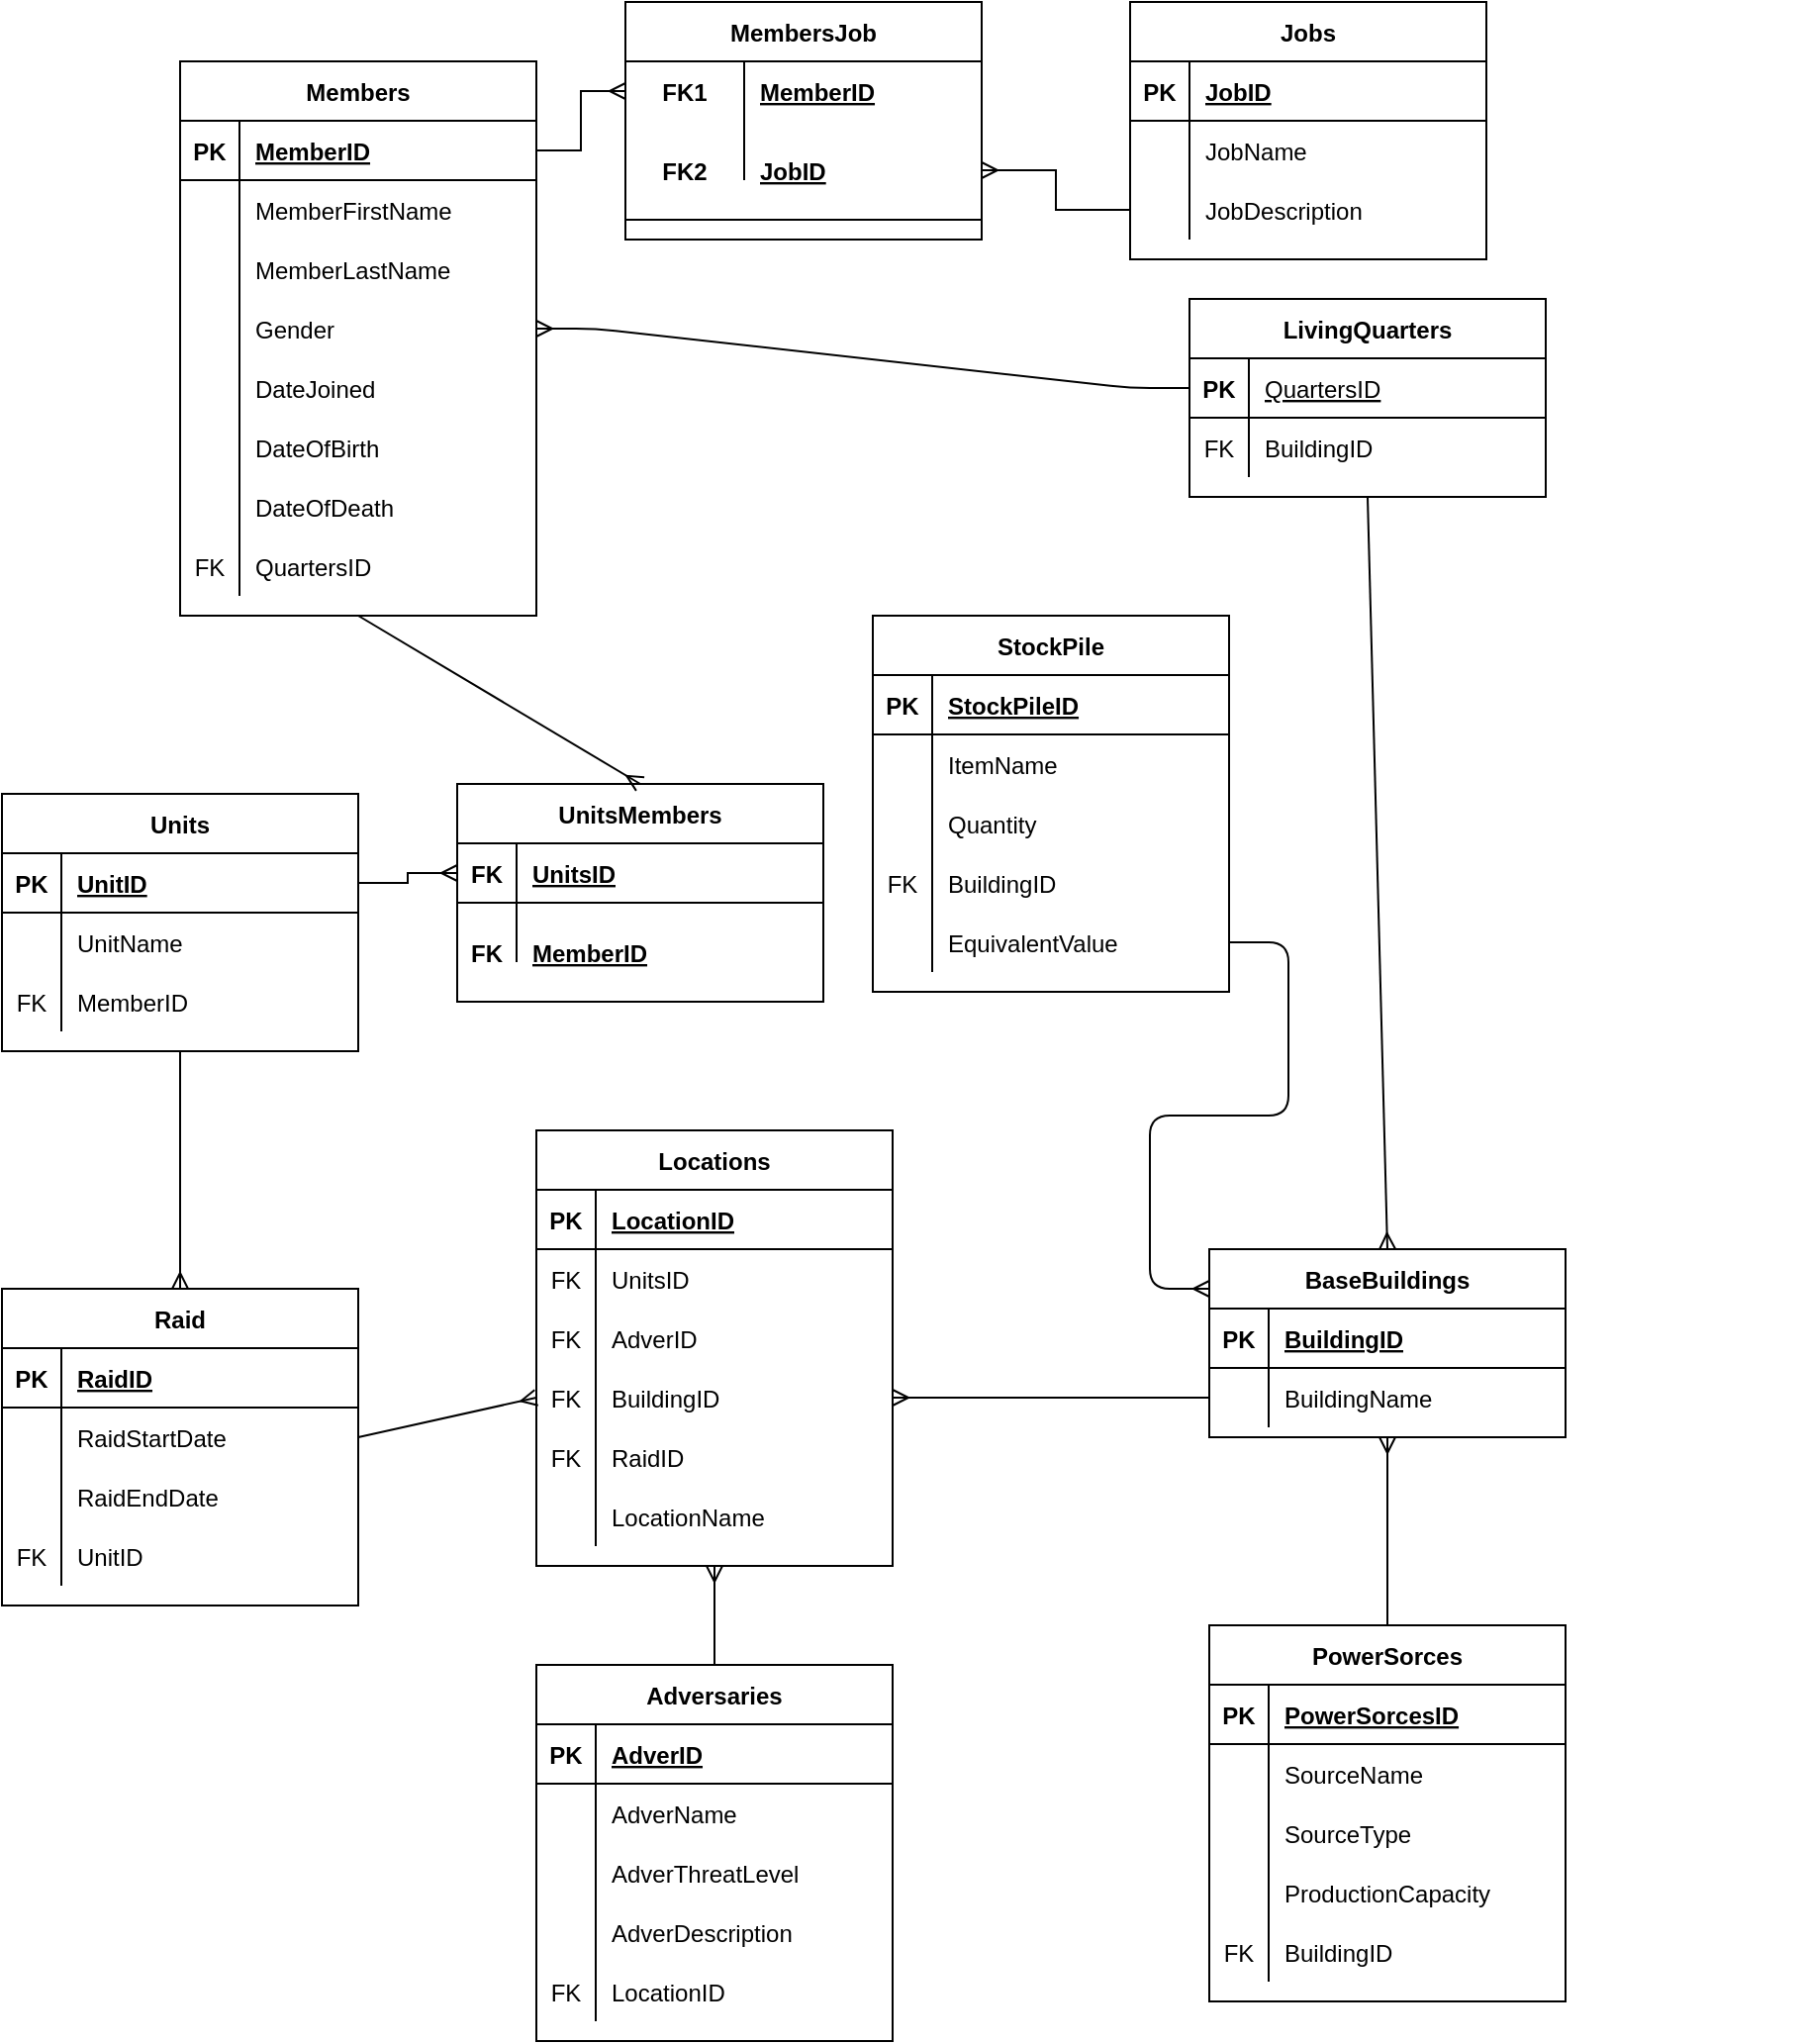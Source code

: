 <?xml version="1.0" encoding="UTF-8"?>
<mxfile version="15.4.0" type="device"><diagram id="sGzeN9eq1iAqkdP0Y8tc" name="Page-1"><mxGraphModel dx="1024" dy="592" grid="1" gridSize="10" guides="1" tooltips="1" connect="1" arrows="1" fold="1" page="1" pageScale="1" pageWidth="850" pageHeight="1100" math="0" shadow="0"><root><mxCell id="0"/><mxCell id="1" parent="0"/><mxCell id="gWBonMHqzaID2I5CXt48-1" value="Members" style="shape=table;startSize=30;container=1;collapsible=1;childLayout=tableLayout;fixedRows=1;rowLines=0;fontStyle=1;align=center;resizeLast=1;" parent="1" vertex="1"><mxGeometry x="110" y="50" width="180" height="280" as="geometry"/></mxCell><mxCell id="gWBonMHqzaID2I5CXt48-2" value="" style="shape=partialRectangle;collapsible=0;dropTarget=0;pointerEvents=0;fillColor=none;top=0;left=0;bottom=1;right=0;points=[[0,0.5],[1,0.5]];portConstraint=eastwest;" parent="gWBonMHqzaID2I5CXt48-1" vertex="1"><mxGeometry y="30" width="180" height="30" as="geometry"/></mxCell><mxCell id="gWBonMHqzaID2I5CXt48-3" value="PK" style="shape=partialRectangle;connectable=0;fillColor=none;top=0;left=0;bottom=0;right=0;fontStyle=1;overflow=hidden;" parent="gWBonMHqzaID2I5CXt48-2" vertex="1"><mxGeometry width="30" height="30" as="geometry"><mxRectangle width="30" height="30" as="alternateBounds"/></mxGeometry></mxCell><mxCell id="gWBonMHqzaID2I5CXt48-4" value="MemberID" style="shape=partialRectangle;connectable=0;fillColor=none;top=0;left=0;bottom=0;right=0;align=left;spacingLeft=6;fontStyle=5;overflow=hidden;" parent="gWBonMHqzaID2I5CXt48-2" vertex="1"><mxGeometry x="30" width="150" height="30" as="geometry"><mxRectangle width="150" height="30" as="alternateBounds"/></mxGeometry></mxCell><mxCell id="gWBonMHqzaID2I5CXt48-5" value="" style="shape=partialRectangle;collapsible=0;dropTarget=0;pointerEvents=0;fillColor=none;top=0;left=0;bottom=0;right=0;points=[[0,0.5],[1,0.5]];portConstraint=eastwest;" parent="gWBonMHqzaID2I5CXt48-1" vertex="1"><mxGeometry y="60" width="180" height="30" as="geometry"/></mxCell><mxCell id="gWBonMHqzaID2I5CXt48-6" value="" style="shape=partialRectangle;connectable=0;fillColor=none;top=0;left=0;bottom=0;right=0;editable=1;overflow=hidden;" parent="gWBonMHqzaID2I5CXt48-5" vertex="1"><mxGeometry width="30" height="30" as="geometry"><mxRectangle width="30" height="30" as="alternateBounds"/></mxGeometry></mxCell><mxCell id="gWBonMHqzaID2I5CXt48-7" value="MemberFirstName" style="shape=partialRectangle;connectable=0;fillColor=none;top=0;left=0;bottom=0;right=0;align=left;spacingLeft=6;overflow=hidden;" parent="gWBonMHqzaID2I5CXt48-5" vertex="1"><mxGeometry x="30" width="150" height="30" as="geometry"><mxRectangle width="150" height="30" as="alternateBounds"/></mxGeometry></mxCell><mxCell id="gWBonMHqzaID2I5CXt48-8" value="" style="shape=partialRectangle;collapsible=0;dropTarget=0;pointerEvents=0;fillColor=none;top=0;left=0;bottom=0;right=0;points=[[0,0.5],[1,0.5]];portConstraint=eastwest;" parent="gWBonMHqzaID2I5CXt48-1" vertex="1"><mxGeometry y="90" width="180" height="30" as="geometry"/></mxCell><mxCell id="gWBonMHqzaID2I5CXt48-9" value="" style="shape=partialRectangle;connectable=0;fillColor=none;top=0;left=0;bottom=0;right=0;editable=1;overflow=hidden;" parent="gWBonMHqzaID2I5CXt48-8" vertex="1"><mxGeometry width="30" height="30" as="geometry"><mxRectangle width="30" height="30" as="alternateBounds"/></mxGeometry></mxCell><mxCell id="gWBonMHqzaID2I5CXt48-10" value="MemberLastName" style="shape=partialRectangle;connectable=0;fillColor=none;top=0;left=0;bottom=0;right=0;align=left;spacingLeft=6;overflow=hidden;" parent="gWBonMHqzaID2I5CXt48-8" vertex="1"><mxGeometry x="30" width="150" height="30" as="geometry"><mxRectangle width="150" height="30" as="alternateBounds"/></mxGeometry></mxCell><mxCell id="gWBonMHqzaID2I5CXt48-11" value="" style="shape=partialRectangle;collapsible=0;dropTarget=0;pointerEvents=0;fillColor=none;top=0;left=0;bottom=0;right=0;points=[[0,0.5],[1,0.5]];portConstraint=eastwest;" parent="gWBonMHqzaID2I5CXt48-1" vertex="1"><mxGeometry y="120" width="180" height="30" as="geometry"/></mxCell><mxCell id="gWBonMHqzaID2I5CXt48-12" value="" style="shape=partialRectangle;connectable=0;fillColor=none;top=0;left=0;bottom=0;right=0;editable=1;overflow=hidden;" parent="gWBonMHqzaID2I5CXt48-11" vertex="1"><mxGeometry width="30" height="30" as="geometry"><mxRectangle width="30" height="30" as="alternateBounds"/></mxGeometry></mxCell><mxCell id="gWBonMHqzaID2I5CXt48-13" value="Gender" style="shape=partialRectangle;connectable=0;fillColor=none;top=0;left=0;bottom=0;right=0;align=left;spacingLeft=6;overflow=hidden;" parent="gWBonMHqzaID2I5CXt48-11" vertex="1"><mxGeometry x="30" width="150" height="30" as="geometry"><mxRectangle width="150" height="30" as="alternateBounds"/></mxGeometry></mxCell><mxCell id="CGRuyr7pEytKTQR2_WyI-4" value="" style="shape=partialRectangle;collapsible=0;dropTarget=0;pointerEvents=0;fillColor=none;top=0;left=0;bottom=0;right=0;points=[[0,0.5],[1,0.5]];portConstraint=eastwest;" parent="gWBonMHqzaID2I5CXt48-1" vertex="1"><mxGeometry y="150" width="180" height="30" as="geometry"/></mxCell><mxCell id="CGRuyr7pEytKTQR2_WyI-5" value="" style="shape=partialRectangle;connectable=0;fillColor=none;top=0;left=0;bottom=0;right=0;editable=1;overflow=hidden;" parent="CGRuyr7pEytKTQR2_WyI-4" vertex="1"><mxGeometry width="30" height="30" as="geometry"><mxRectangle width="30" height="30" as="alternateBounds"/></mxGeometry></mxCell><mxCell id="CGRuyr7pEytKTQR2_WyI-6" value="DateJoined" style="shape=partialRectangle;connectable=0;fillColor=none;top=0;left=0;bottom=0;right=0;align=left;spacingLeft=6;overflow=hidden;" parent="CGRuyr7pEytKTQR2_WyI-4" vertex="1"><mxGeometry x="30" width="150" height="30" as="geometry"><mxRectangle width="150" height="30" as="alternateBounds"/></mxGeometry></mxCell><mxCell id="CGRuyr7pEytKTQR2_WyI-7" value="" style="shape=partialRectangle;collapsible=0;dropTarget=0;pointerEvents=0;fillColor=none;top=0;left=0;bottom=0;right=0;points=[[0,0.5],[1,0.5]];portConstraint=eastwest;" parent="gWBonMHqzaID2I5CXt48-1" vertex="1"><mxGeometry y="180" width="180" height="30" as="geometry"/></mxCell><mxCell id="CGRuyr7pEytKTQR2_WyI-8" value="" style="shape=partialRectangle;connectable=0;fillColor=none;top=0;left=0;bottom=0;right=0;editable=1;overflow=hidden;" parent="CGRuyr7pEytKTQR2_WyI-7" vertex="1"><mxGeometry width="30" height="30" as="geometry"><mxRectangle width="30" height="30" as="alternateBounds"/></mxGeometry></mxCell><mxCell id="CGRuyr7pEytKTQR2_WyI-9" value="DateOfBirth" style="shape=partialRectangle;connectable=0;fillColor=none;top=0;left=0;bottom=0;right=0;align=left;spacingLeft=6;overflow=hidden;" parent="CGRuyr7pEytKTQR2_WyI-7" vertex="1"><mxGeometry x="30" width="150" height="30" as="geometry"><mxRectangle width="150" height="30" as="alternateBounds"/></mxGeometry></mxCell><mxCell id="CGRuyr7pEytKTQR2_WyI-10" value="" style="shape=partialRectangle;collapsible=0;dropTarget=0;pointerEvents=0;fillColor=none;top=0;left=0;bottom=0;right=0;points=[[0,0.5],[1,0.5]];portConstraint=eastwest;" parent="gWBonMHqzaID2I5CXt48-1" vertex="1"><mxGeometry y="210" width="180" height="30" as="geometry"/></mxCell><mxCell id="CGRuyr7pEytKTQR2_WyI-11" value="" style="shape=partialRectangle;connectable=0;fillColor=none;top=0;left=0;bottom=0;right=0;editable=1;overflow=hidden;" parent="CGRuyr7pEytKTQR2_WyI-10" vertex="1"><mxGeometry width="30" height="30" as="geometry"><mxRectangle width="30" height="30" as="alternateBounds"/></mxGeometry></mxCell><mxCell id="CGRuyr7pEytKTQR2_WyI-12" value="DateOfDeath" style="shape=partialRectangle;connectable=0;fillColor=none;top=0;left=0;bottom=0;right=0;align=left;spacingLeft=6;overflow=hidden;" parent="CGRuyr7pEytKTQR2_WyI-10" vertex="1"><mxGeometry x="30" width="150" height="30" as="geometry"><mxRectangle width="150" height="30" as="alternateBounds"/></mxGeometry></mxCell><mxCell id="gWBonMHqzaID2I5CXt48-14" value="" style="shape=partialRectangle;collapsible=0;dropTarget=0;pointerEvents=0;fillColor=none;top=0;left=0;bottom=0;right=0;points=[[0,0.5],[1,0.5]];portConstraint=eastwest;" parent="gWBonMHqzaID2I5CXt48-1" vertex="1"><mxGeometry y="240" width="180" height="30" as="geometry"/></mxCell><mxCell id="gWBonMHqzaID2I5CXt48-15" value="FK" style="shape=partialRectangle;connectable=0;fillColor=none;top=0;left=0;bottom=0;right=0;editable=1;overflow=hidden;" parent="gWBonMHqzaID2I5CXt48-14" vertex="1"><mxGeometry width="30" height="30" as="geometry"><mxRectangle width="30" height="30" as="alternateBounds"/></mxGeometry></mxCell><mxCell id="gWBonMHqzaID2I5CXt48-16" value="QuartersID" style="shape=partialRectangle;connectable=0;fillColor=none;top=0;left=0;bottom=0;right=0;align=left;spacingLeft=6;overflow=hidden;" parent="gWBonMHqzaID2I5CXt48-14" vertex="1"><mxGeometry x="30" width="150" height="30" as="geometry"><mxRectangle width="150" height="30" as="alternateBounds"/></mxGeometry></mxCell><mxCell id="gWBonMHqzaID2I5CXt48-17" value="Locations" style="shape=table;startSize=30;container=1;collapsible=1;childLayout=tableLayout;fixedRows=1;rowLines=0;fontStyle=1;align=center;resizeLast=1;" parent="1" vertex="1"><mxGeometry x="290" y="590" width="180" height="220" as="geometry"/></mxCell><mxCell id="gWBonMHqzaID2I5CXt48-18" value="" style="shape=partialRectangle;collapsible=0;dropTarget=0;pointerEvents=0;fillColor=none;top=0;left=0;bottom=1;right=0;points=[[0,0.5],[1,0.5]];portConstraint=eastwest;" parent="gWBonMHqzaID2I5CXt48-17" vertex="1"><mxGeometry y="30" width="180" height="30" as="geometry"/></mxCell><mxCell id="gWBonMHqzaID2I5CXt48-19" value="PK" style="shape=partialRectangle;connectable=0;fillColor=none;top=0;left=0;bottom=0;right=0;fontStyle=1;overflow=hidden;" parent="gWBonMHqzaID2I5CXt48-18" vertex="1"><mxGeometry width="30" height="30" as="geometry"><mxRectangle width="30" height="30" as="alternateBounds"/></mxGeometry></mxCell><mxCell id="gWBonMHqzaID2I5CXt48-20" value="LocationID" style="shape=partialRectangle;connectable=0;fillColor=none;top=0;left=0;bottom=0;right=0;align=left;spacingLeft=6;fontStyle=5;overflow=hidden;" parent="gWBonMHqzaID2I5CXt48-18" vertex="1"><mxGeometry x="30" width="150" height="30" as="geometry"><mxRectangle width="150" height="30" as="alternateBounds"/></mxGeometry></mxCell><mxCell id="gWBonMHqzaID2I5CXt48-21" value="" style="shape=partialRectangle;collapsible=0;dropTarget=0;pointerEvents=0;fillColor=none;top=0;left=0;bottom=0;right=0;points=[[0,0.5],[1,0.5]];portConstraint=eastwest;" parent="gWBonMHqzaID2I5CXt48-17" vertex="1"><mxGeometry y="60" width="180" height="30" as="geometry"/></mxCell><mxCell id="gWBonMHqzaID2I5CXt48-22" value="FK" style="shape=partialRectangle;connectable=0;fillColor=none;top=0;left=0;bottom=0;right=0;editable=1;overflow=hidden;" parent="gWBonMHqzaID2I5CXt48-21" vertex="1"><mxGeometry width="30" height="30" as="geometry"><mxRectangle width="30" height="30" as="alternateBounds"/></mxGeometry></mxCell><mxCell id="gWBonMHqzaID2I5CXt48-23" value="UnitsID" style="shape=partialRectangle;connectable=0;fillColor=none;top=0;left=0;bottom=0;right=0;align=left;spacingLeft=6;overflow=hidden;" parent="gWBonMHqzaID2I5CXt48-21" vertex="1"><mxGeometry x="30" width="150" height="30" as="geometry"><mxRectangle width="150" height="30" as="alternateBounds"/></mxGeometry></mxCell><mxCell id="gWBonMHqzaID2I5CXt48-24" value="" style="shape=partialRectangle;collapsible=0;dropTarget=0;pointerEvents=0;fillColor=none;top=0;left=0;bottom=0;right=0;points=[[0,0.5],[1,0.5]];portConstraint=eastwest;" parent="gWBonMHqzaID2I5CXt48-17" vertex="1"><mxGeometry y="90" width="180" height="30" as="geometry"/></mxCell><mxCell id="gWBonMHqzaID2I5CXt48-25" value="FK" style="shape=partialRectangle;connectable=0;fillColor=none;top=0;left=0;bottom=0;right=0;editable=1;overflow=hidden;" parent="gWBonMHqzaID2I5CXt48-24" vertex="1"><mxGeometry width="30" height="30" as="geometry"><mxRectangle width="30" height="30" as="alternateBounds"/></mxGeometry></mxCell><mxCell id="gWBonMHqzaID2I5CXt48-26" value="AdverID" style="shape=partialRectangle;connectable=0;fillColor=none;top=0;left=0;bottom=0;right=0;align=left;spacingLeft=6;overflow=hidden;" parent="gWBonMHqzaID2I5CXt48-24" vertex="1"><mxGeometry x="30" width="150" height="30" as="geometry"><mxRectangle width="150" height="30" as="alternateBounds"/></mxGeometry></mxCell><mxCell id="gWBonMHqzaID2I5CXt48-27" value="" style="shape=partialRectangle;collapsible=0;dropTarget=0;pointerEvents=0;fillColor=none;top=0;left=0;bottom=0;right=0;points=[[0,0.5],[1,0.5]];portConstraint=eastwest;" parent="gWBonMHqzaID2I5CXt48-17" vertex="1"><mxGeometry y="120" width="180" height="30" as="geometry"/></mxCell><mxCell id="gWBonMHqzaID2I5CXt48-28" value="FK" style="shape=partialRectangle;connectable=0;fillColor=none;top=0;left=0;bottom=0;right=0;editable=1;overflow=hidden;" parent="gWBonMHqzaID2I5CXt48-27" vertex="1"><mxGeometry width="30" height="30" as="geometry"><mxRectangle width="30" height="30" as="alternateBounds"/></mxGeometry></mxCell><mxCell id="gWBonMHqzaID2I5CXt48-29" value="BuildingID" style="shape=partialRectangle;connectable=0;fillColor=none;top=0;left=0;bottom=0;right=0;align=left;spacingLeft=6;overflow=hidden;" parent="gWBonMHqzaID2I5CXt48-27" vertex="1"><mxGeometry x="30" width="150" height="30" as="geometry"><mxRectangle width="150" height="30" as="alternateBounds"/></mxGeometry></mxCell><mxCell id="CGRuyr7pEytKTQR2_WyI-24" value="" style="shape=partialRectangle;collapsible=0;dropTarget=0;pointerEvents=0;fillColor=none;top=0;left=0;bottom=0;right=0;points=[[0,0.5],[1,0.5]];portConstraint=eastwest;" parent="gWBonMHqzaID2I5CXt48-17" vertex="1"><mxGeometry y="150" width="180" height="30" as="geometry"/></mxCell><mxCell id="CGRuyr7pEytKTQR2_WyI-25" value="FK" style="shape=partialRectangle;connectable=0;fillColor=none;top=0;left=0;bottom=0;right=0;editable=1;overflow=hidden;" parent="CGRuyr7pEytKTQR2_WyI-24" vertex="1"><mxGeometry width="30" height="30" as="geometry"><mxRectangle width="30" height="30" as="alternateBounds"/></mxGeometry></mxCell><mxCell id="CGRuyr7pEytKTQR2_WyI-26" value="RaidID" style="shape=partialRectangle;connectable=0;fillColor=none;top=0;left=0;bottom=0;right=0;align=left;spacingLeft=6;overflow=hidden;" parent="CGRuyr7pEytKTQR2_WyI-24" vertex="1"><mxGeometry x="30" width="150" height="30" as="geometry"><mxRectangle width="150" height="30" as="alternateBounds"/></mxGeometry></mxCell><mxCell id="XbTgUw8sJGsTsnUneW3o-26" value="" style="shape=partialRectangle;collapsible=0;dropTarget=0;pointerEvents=0;fillColor=none;top=0;left=0;bottom=0;right=0;points=[[0,0.5],[1,0.5]];portConstraint=eastwest;" parent="gWBonMHqzaID2I5CXt48-17" vertex="1"><mxGeometry y="180" width="180" height="30" as="geometry"/></mxCell><mxCell id="XbTgUw8sJGsTsnUneW3o-27" value="" style="shape=partialRectangle;connectable=0;fillColor=none;top=0;left=0;bottom=0;right=0;editable=1;overflow=hidden;" parent="XbTgUw8sJGsTsnUneW3o-26" vertex="1"><mxGeometry width="30" height="30" as="geometry"><mxRectangle width="30" height="30" as="alternateBounds"/></mxGeometry></mxCell><mxCell id="XbTgUw8sJGsTsnUneW3o-28" value="LocationName" style="shape=partialRectangle;connectable=0;fillColor=none;top=0;left=0;bottom=0;right=0;align=left;spacingLeft=6;overflow=hidden;" parent="XbTgUw8sJGsTsnUneW3o-26" vertex="1"><mxGeometry x="30" width="150" height="30" as="geometry"><mxRectangle width="150" height="30" as="alternateBounds"/></mxGeometry></mxCell><mxCell id="gWBonMHqzaID2I5CXt48-30" value="Units" style="shape=table;startSize=30;container=1;collapsible=1;childLayout=tableLayout;fixedRows=1;rowLines=0;fontStyle=1;align=center;resizeLast=1;" parent="1" vertex="1"><mxGeometry x="20" y="420" width="180" height="130" as="geometry"/></mxCell><mxCell id="gWBonMHqzaID2I5CXt48-31" value="" style="shape=partialRectangle;collapsible=0;dropTarget=0;pointerEvents=0;fillColor=none;top=0;left=0;bottom=1;right=0;points=[[0,0.5],[1,0.5]];portConstraint=eastwest;" parent="gWBonMHqzaID2I5CXt48-30" vertex="1"><mxGeometry y="30" width="180" height="30" as="geometry"/></mxCell><mxCell id="gWBonMHqzaID2I5CXt48-32" value="PK" style="shape=partialRectangle;connectable=0;fillColor=none;top=0;left=0;bottom=0;right=0;fontStyle=1;overflow=hidden;" parent="gWBonMHqzaID2I5CXt48-31" vertex="1"><mxGeometry width="30" height="30" as="geometry"><mxRectangle width="30" height="30" as="alternateBounds"/></mxGeometry></mxCell><mxCell id="gWBonMHqzaID2I5CXt48-33" value="UnitID" style="shape=partialRectangle;connectable=0;fillColor=none;top=0;left=0;bottom=0;right=0;align=left;spacingLeft=6;fontStyle=5;overflow=hidden;" parent="gWBonMHqzaID2I5CXt48-31" vertex="1"><mxGeometry x="30" width="150" height="30" as="geometry"><mxRectangle width="150" height="30" as="alternateBounds"/></mxGeometry></mxCell><mxCell id="gWBonMHqzaID2I5CXt48-34" value="" style="shape=partialRectangle;collapsible=0;dropTarget=0;pointerEvents=0;fillColor=none;top=0;left=0;bottom=0;right=0;points=[[0,0.5],[1,0.5]];portConstraint=eastwest;" parent="gWBonMHqzaID2I5CXt48-30" vertex="1"><mxGeometry y="60" width="180" height="30" as="geometry"/></mxCell><mxCell id="gWBonMHqzaID2I5CXt48-35" value="" style="shape=partialRectangle;connectable=0;fillColor=none;top=0;left=0;bottom=0;right=0;editable=1;overflow=hidden;" parent="gWBonMHqzaID2I5CXt48-34" vertex="1"><mxGeometry width="30" height="30" as="geometry"><mxRectangle width="30" height="30" as="alternateBounds"/></mxGeometry></mxCell><mxCell id="gWBonMHqzaID2I5CXt48-36" value="UnitName" style="shape=partialRectangle;connectable=0;fillColor=none;top=0;left=0;bottom=0;right=0;align=left;spacingLeft=6;overflow=hidden;" parent="gWBonMHqzaID2I5CXt48-34" vertex="1"><mxGeometry x="30" width="150" height="30" as="geometry"><mxRectangle width="150" height="30" as="alternateBounds"/></mxGeometry></mxCell><mxCell id="gWBonMHqzaID2I5CXt48-37" value="" style="shape=partialRectangle;collapsible=0;dropTarget=0;pointerEvents=0;fillColor=none;top=0;left=0;bottom=0;right=0;points=[[0,0.5],[1,0.5]];portConstraint=eastwest;" parent="gWBonMHqzaID2I5CXt48-30" vertex="1"><mxGeometry y="90" width="180" height="30" as="geometry"/></mxCell><mxCell id="gWBonMHqzaID2I5CXt48-38" value="FK" style="shape=partialRectangle;connectable=0;fillColor=none;top=0;left=0;bottom=0;right=0;editable=1;overflow=hidden;" parent="gWBonMHqzaID2I5CXt48-37" vertex="1"><mxGeometry width="30" height="30" as="geometry"><mxRectangle width="30" height="30" as="alternateBounds"/></mxGeometry></mxCell><mxCell id="gWBonMHqzaID2I5CXt48-39" value="MemberID" style="shape=partialRectangle;connectable=0;fillColor=none;top=0;left=0;bottom=0;right=0;align=left;spacingLeft=6;overflow=hidden;" parent="gWBonMHqzaID2I5CXt48-37" vertex="1"><mxGeometry x="30" width="150" height="30" as="geometry"><mxRectangle width="150" height="30" as="alternateBounds"/></mxGeometry></mxCell><mxCell id="gWBonMHqzaID2I5CXt48-43" value="StockPile" style="shape=table;startSize=30;container=1;collapsible=1;childLayout=tableLayout;fixedRows=1;rowLines=0;fontStyle=1;align=center;resizeLast=1;" parent="1" vertex="1"><mxGeometry x="460" y="330" width="180" height="190" as="geometry"/></mxCell><mxCell id="gWBonMHqzaID2I5CXt48-44" value="" style="shape=partialRectangle;collapsible=0;dropTarget=0;pointerEvents=0;fillColor=none;top=0;left=0;bottom=1;right=0;points=[[0,0.5],[1,0.5]];portConstraint=eastwest;" parent="gWBonMHqzaID2I5CXt48-43" vertex="1"><mxGeometry y="30" width="180" height="30" as="geometry"/></mxCell><mxCell id="gWBonMHqzaID2I5CXt48-45" value="PK" style="shape=partialRectangle;connectable=0;fillColor=none;top=0;left=0;bottom=0;right=0;fontStyle=1;overflow=hidden;" parent="gWBonMHqzaID2I5CXt48-44" vertex="1"><mxGeometry width="30" height="30" as="geometry"><mxRectangle width="30" height="30" as="alternateBounds"/></mxGeometry></mxCell><mxCell id="gWBonMHqzaID2I5CXt48-46" value="StockPileID" style="shape=partialRectangle;connectable=0;fillColor=none;top=0;left=0;bottom=0;right=0;align=left;spacingLeft=6;fontStyle=5;overflow=hidden;" parent="gWBonMHqzaID2I5CXt48-44" vertex="1"><mxGeometry x="30" width="150" height="30" as="geometry"><mxRectangle width="150" height="30" as="alternateBounds"/></mxGeometry></mxCell><mxCell id="gWBonMHqzaID2I5CXt48-47" value="" style="shape=partialRectangle;collapsible=0;dropTarget=0;pointerEvents=0;fillColor=none;top=0;left=0;bottom=0;right=0;points=[[0,0.5],[1,0.5]];portConstraint=eastwest;" parent="gWBonMHqzaID2I5CXt48-43" vertex="1"><mxGeometry y="60" width="180" height="30" as="geometry"/></mxCell><mxCell id="gWBonMHqzaID2I5CXt48-48" value="" style="shape=partialRectangle;connectable=0;fillColor=none;top=0;left=0;bottom=0;right=0;editable=1;overflow=hidden;" parent="gWBonMHqzaID2I5CXt48-47" vertex="1"><mxGeometry width="30" height="30" as="geometry"><mxRectangle width="30" height="30" as="alternateBounds"/></mxGeometry></mxCell><mxCell id="gWBonMHqzaID2I5CXt48-49" value="ItemName" style="shape=partialRectangle;connectable=0;fillColor=none;top=0;left=0;bottom=0;right=0;align=left;spacingLeft=6;overflow=hidden;" parent="gWBonMHqzaID2I5CXt48-47" vertex="1"><mxGeometry x="30" width="150" height="30" as="geometry"><mxRectangle width="150" height="30" as="alternateBounds"/></mxGeometry></mxCell><mxCell id="gWBonMHqzaID2I5CXt48-50" value="" style="shape=partialRectangle;collapsible=0;dropTarget=0;pointerEvents=0;fillColor=none;top=0;left=0;bottom=0;right=0;points=[[0,0.5],[1,0.5]];portConstraint=eastwest;" parent="gWBonMHqzaID2I5CXt48-43" vertex="1"><mxGeometry y="90" width="180" height="30" as="geometry"/></mxCell><mxCell id="gWBonMHqzaID2I5CXt48-51" value="" style="shape=partialRectangle;connectable=0;fillColor=none;top=0;left=0;bottom=0;right=0;editable=1;overflow=hidden;" parent="gWBonMHqzaID2I5CXt48-50" vertex="1"><mxGeometry width="30" height="30" as="geometry"><mxRectangle width="30" height="30" as="alternateBounds"/></mxGeometry></mxCell><mxCell id="gWBonMHqzaID2I5CXt48-52" value="Quantity" style="shape=partialRectangle;connectable=0;fillColor=none;top=0;left=0;bottom=0;right=0;align=left;spacingLeft=6;overflow=hidden;" parent="gWBonMHqzaID2I5CXt48-50" vertex="1"><mxGeometry x="30" width="150" height="30" as="geometry"><mxRectangle width="150" height="30" as="alternateBounds"/></mxGeometry></mxCell><mxCell id="gWBonMHqzaID2I5CXt48-180" value="" style="shape=partialRectangle;collapsible=0;dropTarget=0;pointerEvents=0;fillColor=none;top=0;left=0;bottom=0;right=0;points=[[0,0.5],[1,0.5]];portConstraint=eastwest;" parent="gWBonMHqzaID2I5CXt48-43" vertex="1"><mxGeometry y="120" width="180" height="30" as="geometry"/></mxCell><mxCell id="gWBonMHqzaID2I5CXt48-181" value="FK" style="shape=partialRectangle;connectable=0;fillColor=none;top=0;left=0;bottom=0;right=0;editable=1;overflow=hidden;" parent="gWBonMHqzaID2I5CXt48-180" vertex="1"><mxGeometry width="30" height="30" as="geometry"><mxRectangle width="30" height="30" as="alternateBounds"/></mxGeometry></mxCell><mxCell id="gWBonMHqzaID2I5CXt48-182" value="BuildingID" style="shape=partialRectangle;connectable=0;fillColor=none;top=0;left=0;bottom=0;right=0;align=left;spacingLeft=6;overflow=hidden;" parent="gWBonMHqzaID2I5CXt48-180" vertex="1"><mxGeometry x="30" width="150" height="30" as="geometry"><mxRectangle width="150" height="30" as="alternateBounds"/></mxGeometry></mxCell><mxCell id="CGRuyr7pEytKTQR2_WyI-1" value="" style="shape=partialRectangle;collapsible=0;dropTarget=0;pointerEvents=0;fillColor=none;top=0;left=0;bottom=0;right=0;points=[[0,0.5],[1,0.5]];portConstraint=eastwest;" parent="gWBonMHqzaID2I5CXt48-43" vertex="1"><mxGeometry y="150" width="180" height="30" as="geometry"/></mxCell><mxCell id="CGRuyr7pEytKTQR2_WyI-2" value="" style="shape=partialRectangle;connectable=0;fillColor=none;top=0;left=0;bottom=0;right=0;editable=1;overflow=hidden;" parent="CGRuyr7pEytKTQR2_WyI-1" vertex="1"><mxGeometry width="30" height="30" as="geometry"><mxRectangle width="30" height="30" as="alternateBounds"/></mxGeometry></mxCell><mxCell id="CGRuyr7pEytKTQR2_WyI-3" value="EquivalentValue" style="shape=partialRectangle;connectable=0;fillColor=none;top=0;left=0;bottom=0;right=0;align=left;spacingLeft=6;overflow=hidden;" parent="CGRuyr7pEytKTQR2_WyI-1" vertex="1"><mxGeometry x="30" width="150" height="30" as="geometry"><mxRectangle width="150" height="30" as="alternateBounds"/></mxGeometry></mxCell><mxCell id="gWBonMHqzaID2I5CXt48-66" value="Adversaries" style="shape=table;startSize=30;container=1;collapsible=1;childLayout=tableLayout;fixedRows=1;rowLines=0;fontStyle=1;align=center;resizeLast=1;" parent="1" vertex="1"><mxGeometry x="290" y="860" width="180" height="190" as="geometry"/></mxCell><mxCell id="gWBonMHqzaID2I5CXt48-67" value="" style="shape=partialRectangle;collapsible=0;dropTarget=0;pointerEvents=0;fillColor=none;top=0;left=0;bottom=1;right=0;points=[[0,0.5],[1,0.5]];portConstraint=eastwest;" parent="gWBonMHqzaID2I5CXt48-66" vertex="1"><mxGeometry y="30" width="180" height="30" as="geometry"/></mxCell><mxCell id="gWBonMHqzaID2I5CXt48-68" value="PK" style="shape=partialRectangle;connectable=0;fillColor=none;top=0;left=0;bottom=0;right=0;fontStyle=1;overflow=hidden;" parent="gWBonMHqzaID2I5CXt48-67" vertex="1"><mxGeometry width="30" height="30" as="geometry"><mxRectangle width="30" height="30" as="alternateBounds"/></mxGeometry></mxCell><mxCell id="gWBonMHqzaID2I5CXt48-69" value="AdverID" style="shape=partialRectangle;connectable=0;fillColor=none;top=0;left=0;bottom=0;right=0;align=left;spacingLeft=6;fontStyle=5;overflow=hidden;" parent="gWBonMHqzaID2I5CXt48-67" vertex="1"><mxGeometry x="30" width="150" height="30" as="geometry"><mxRectangle width="150" height="30" as="alternateBounds"/></mxGeometry></mxCell><mxCell id="gWBonMHqzaID2I5CXt48-70" value="" style="shape=partialRectangle;collapsible=0;dropTarget=0;pointerEvents=0;fillColor=none;top=0;left=0;bottom=0;right=0;points=[[0,0.5],[1,0.5]];portConstraint=eastwest;" parent="gWBonMHqzaID2I5CXt48-66" vertex="1"><mxGeometry y="60" width="180" height="30" as="geometry"/></mxCell><mxCell id="gWBonMHqzaID2I5CXt48-71" value="" style="shape=partialRectangle;connectable=0;fillColor=none;top=0;left=0;bottom=0;right=0;editable=1;overflow=hidden;" parent="gWBonMHqzaID2I5CXt48-70" vertex="1"><mxGeometry width="30" height="30" as="geometry"><mxRectangle width="30" height="30" as="alternateBounds"/></mxGeometry></mxCell><mxCell id="gWBonMHqzaID2I5CXt48-72" value="AdverName" style="shape=partialRectangle;connectable=0;fillColor=none;top=0;left=0;bottom=0;right=0;align=left;spacingLeft=6;overflow=hidden;" parent="gWBonMHqzaID2I5CXt48-70" vertex="1"><mxGeometry x="30" width="150" height="30" as="geometry"><mxRectangle width="150" height="30" as="alternateBounds"/></mxGeometry></mxCell><mxCell id="gWBonMHqzaID2I5CXt48-73" value="" style="shape=partialRectangle;collapsible=0;dropTarget=0;pointerEvents=0;fillColor=none;top=0;left=0;bottom=0;right=0;points=[[0,0.5],[1,0.5]];portConstraint=eastwest;" parent="gWBonMHqzaID2I5CXt48-66" vertex="1"><mxGeometry y="90" width="180" height="30" as="geometry"/></mxCell><mxCell id="gWBonMHqzaID2I5CXt48-74" value="" style="shape=partialRectangle;connectable=0;fillColor=none;top=0;left=0;bottom=0;right=0;editable=1;overflow=hidden;" parent="gWBonMHqzaID2I5CXt48-73" vertex="1"><mxGeometry width="30" height="30" as="geometry"><mxRectangle width="30" height="30" as="alternateBounds"/></mxGeometry></mxCell><mxCell id="gWBonMHqzaID2I5CXt48-75" value="AdverThreatLevel" style="shape=partialRectangle;connectable=0;fillColor=none;top=0;left=0;bottom=0;right=0;align=left;spacingLeft=6;overflow=hidden;" parent="gWBonMHqzaID2I5CXt48-73" vertex="1"><mxGeometry x="30" width="150" height="30" as="geometry"><mxRectangle width="150" height="30" as="alternateBounds"/></mxGeometry></mxCell><mxCell id="gWBonMHqzaID2I5CXt48-76" value="" style="shape=partialRectangle;collapsible=0;dropTarget=0;pointerEvents=0;fillColor=none;top=0;left=0;bottom=0;right=0;points=[[0,0.5],[1,0.5]];portConstraint=eastwest;" parent="gWBonMHqzaID2I5CXt48-66" vertex="1"><mxGeometry y="120" width="180" height="30" as="geometry"/></mxCell><mxCell id="gWBonMHqzaID2I5CXt48-77" value="" style="shape=partialRectangle;connectable=0;fillColor=none;top=0;left=0;bottom=0;right=0;editable=1;overflow=hidden;" parent="gWBonMHqzaID2I5CXt48-76" vertex="1"><mxGeometry width="30" height="30" as="geometry"><mxRectangle width="30" height="30" as="alternateBounds"/></mxGeometry></mxCell><mxCell id="gWBonMHqzaID2I5CXt48-78" value="AdverDescription" style="shape=partialRectangle;connectable=0;fillColor=none;top=0;left=0;bottom=0;right=0;align=left;spacingLeft=6;overflow=hidden;" parent="gWBonMHqzaID2I5CXt48-76" vertex="1"><mxGeometry x="30" width="150" height="30" as="geometry"><mxRectangle width="150" height="30" as="alternateBounds"/></mxGeometry></mxCell><mxCell id="CGRuyr7pEytKTQR2_WyI-21" value="" style="shape=partialRectangle;collapsible=0;dropTarget=0;pointerEvents=0;fillColor=none;top=0;left=0;bottom=0;right=0;points=[[0,0.5],[1,0.5]];portConstraint=eastwest;" parent="gWBonMHqzaID2I5CXt48-66" vertex="1"><mxGeometry y="150" width="180" height="30" as="geometry"/></mxCell><mxCell id="CGRuyr7pEytKTQR2_WyI-22" value="FK" style="shape=partialRectangle;connectable=0;fillColor=none;top=0;left=0;bottom=0;right=0;editable=1;overflow=hidden;" parent="CGRuyr7pEytKTQR2_WyI-21" vertex="1"><mxGeometry width="30" height="30" as="geometry"><mxRectangle width="30" height="30" as="alternateBounds"/></mxGeometry></mxCell><mxCell id="CGRuyr7pEytKTQR2_WyI-23" value="LocationID" style="shape=partialRectangle;connectable=0;fillColor=none;top=0;left=0;bottom=0;right=0;align=left;spacingLeft=6;overflow=hidden;" parent="CGRuyr7pEytKTQR2_WyI-21" vertex="1"><mxGeometry x="30" width="150" height="30" as="geometry"><mxRectangle width="150" height="30" as="alternateBounds"/></mxGeometry></mxCell><mxCell id="gWBonMHqzaID2I5CXt48-79" value="BaseBuildings" style="shape=table;startSize=30;container=1;collapsible=1;childLayout=tableLayout;fixedRows=1;rowLines=0;fontStyle=1;align=center;resizeLast=1;" parent="1" vertex="1"><mxGeometry x="630" y="650" width="180" height="95" as="geometry"/></mxCell><mxCell id="gWBonMHqzaID2I5CXt48-80" value="" style="shape=partialRectangle;collapsible=0;dropTarget=0;pointerEvents=0;fillColor=none;top=0;left=0;bottom=1;right=0;points=[[0,0.5],[1,0.5]];portConstraint=eastwest;" parent="gWBonMHqzaID2I5CXt48-79" vertex="1"><mxGeometry y="30" width="180" height="30" as="geometry"/></mxCell><mxCell id="gWBonMHqzaID2I5CXt48-81" value="PK" style="shape=partialRectangle;connectable=0;fillColor=none;top=0;left=0;bottom=0;right=0;fontStyle=1;overflow=hidden;" parent="gWBonMHqzaID2I5CXt48-80" vertex="1"><mxGeometry width="30" height="30" as="geometry"><mxRectangle width="30" height="30" as="alternateBounds"/></mxGeometry></mxCell><mxCell id="gWBonMHqzaID2I5CXt48-82" value="BuildingID" style="shape=partialRectangle;connectable=0;fillColor=none;top=0;left=0;bottom=0;right=0;align=left;spacingLeft=6;fontStyle=5;overflow=hidden;" parent="gWBonMHqzaID2I5CXt48-80" vertex="1"><mxGeometry x="30" width="150" height="30" as="geometry"><mxRectangle width="150" height="30" as="alternateBounds"/></mxGeometry></mxCell><mxCell id="gWBonMHqzaID2I5CXt48-83" value="" style="shape=partialRectangle;collapsible=0;dropTarget=0;pointerEvents=0;fillColor=none;top=0;left=0;bottom=0;right=0;points=[[0,0.5],[1,0.5]];portConstraint=eastwest;" parent="gWBonMHqzaID2I5CXt48-79" vertex="1"><mxGeometry y="60" width="180" height="30" as="geometry"/></mxCell><mxCell id="gWBonMHqzaID2I5CXt48-84" value="" style="shape=partialRectangle;connectable=0;fillColor=none;top=0;left=0;bottom=0;right=0;editable=1;overflow=hidden;" parent="gWBonMHqzaID2I5CXt48-83" vertex="1"><mxGeometry width="30" height="30" as="geometry"><mxRectangle width="30" height="30" as="alternateBounds"/></mxGeometry></mxCell><mxCell id="gWBonMHqzaID2I5CXt48-85" value="BuildingName" style="shape=partialRectangle;connectable=0;fillColor=none;top=0;left=0;bottom=0;right=0;align=left;spacingLeft=6;overflow=hidden;" parent="gWBonMHqzaID2I5CXt48-83" vertex="1"><mxGeometry x="30" width="150" height="30" as="geometry"><mxRectangle width="150" height="30" as="alternateBounds"/></mxGeometry></mxCell><mxCell id="gWBonMHqzaID2I5CXt48-92" value="PowerSorces" style="shape=table;startSize=30;container=1;collapsible=1;childLayout=tableLayout;fixedRows=1;rowLines=0;fontStyle=1;align=center;resizeLast=1;" parent="1" vertex="1"><mxGeometry x="630" y="840" width="180" height="190" as="geometry"/></mxCell><mxCell id="gWBonMHqzaID2I5CXt48-93" value="" style="shape=partialRectangle;collapsible=0;dropTarget=0;pointerEvents=0;fillColor=none;top=0;left=0;bottom=1;right=0;points=[[0,0.5],[1,0.5]];portConstraint=eastwest;" parent="gWBonMHqzaID2I5CXt48-92" vertex="1"><mxGeometry y="30" width="180" height="30" as="geometry"/></mxCell><mxCell id="gWBonMHqzaID2I5CXt48-94" value="PK" style="shape=partialRectangle;connectable=0;fillColor=none;top=0;left=0;bottom=0;right=0;fontStyle=1;overflow=hidden;" parent="gWBonMHqzaID2I5CXt48-93" vertex="1"><mxGeometry width="30" height="30" as="geometry"><mxRectangle width="30" height="30" as="alternateBounds"/></mxGeometry></mxCell><mxCell id="gWBonMHqzaID2I5CXt48-95" value="PowerSorcesID" style="shape=partialRectangle;connectable=0;fillColor=none;top=0;left=0;bottom=0;right=0;align=left;spacingLeft=6;fontStyle=5;overflow=hidden;" parent="gWBonMHqzaID2I5CXt48-93" vertex="1"><mxGeometry x="30" width="150" height="30" as="geometry"><mxRectangle width="150" height="30" as="alternateBounds"/></mxGeometry></mxCell><mxCell id="gWBonMHqzaID2I5CXt48-96" value="" style="shape=partialRectangle;collapsible=0;dropTarget=0;pointerEvents=0;fillColor=none;top=0;left=0;bottom=0;right=0;points=[[0,0.5],[1,0.5]];portConstraint=eastwest;" parent="gWBonMHqzaID2I5CXt48-92" vertex="1"><mxGeometry y="60" width="180" height="30" as="geometry"/></mxCell><mxCell id="gWBonMHqzaID2I5CXt48-97" value="" style="shape=partialRectangle;connectable=0;fillColor=none;top=0;left=0;bottom=0;right=0;editable=1;overflow=hidden;" parent="gWBonMHqzaID2I5CXt48-96" vertex="1"><mxGeometry width="30" height="30" as="geometry"><mxRectangle width="30" height="30" as="alternateBounds"/></mxGeometry></mxCell><mxCell id="gWBonMHqzaID2I5CXt48-98" value="SourceName" style="shape=partialRectangle;connectable=0;fillColor=none;top=0;left=0;bottom=0;right=0;align=left;spacingLeft=6;overflow=hidden;" parent="gWBonMHqzaID2I5CXt48-96" vertex="1"><mxGeometry x="30" width="150" height="30" as="geometry"><mxRectangle width="150" height="30" as="alternateBounds"/></mxGeometry></mxCell><mxCell id="gWBonMHqzaID2I5CXt48-99" value="" style="shape=partialRectangle;collapsible=0;dropTarget=0;pointerEvents=0;fillColor=none;top=0;left=0;bottom=0;right=0;points=[[0,0.5],[1,0.5]];portConstraint=eastwest;" parent="gWBonMHqzaID2I5CXt48-92" vertex="1"><mxGeometry y="90" width="180" height="30" as="geometry"/></mxCell><mxCell id="gWBonMHqzaID2I5CXt48-100" value="" style="shape=partialRectangle;connectable=0;fillColor=none;top=0;left=0;bottom=0;right=0;editable=1;overflow=hidden;" parent="gWBonMHqzaID2I5CXt48-99" vertex="1"><mxGeometry width="30" height="30" as="geometry"><mxRectangle width="30" height="30" as="alternateBounds"/></mxGeometry></mxCell><mxCell id="gWBonMHqzaID2I5CXt48-101" value="SourceType" style="shape=partialRectangle;connectable=0;fillColor=none;top=0;left=0;bottom=0;right=0;align=left;spacingLeft=6;overflow=hidden;" parent="gWBonMHqzaID2I5CXt48-99" vertex="1"><mxGeometry x="30" width="150" height="30" as="geometry"><mxRectangle width="150" height="30" as="alternateBounds"/></mxGeometry></mxCell><mxCell id="gWBonMHqzaID2I5CXt48-102" value="" style="shape=partialRectangle;collapsible=0;dropTarget=0;pointerEvents=0;fillColor=none;top=0;left=0;bottom=0;right=0;points=[[0,0.5],[1,0.5]];portConstraint=eastwest;" parent="gWBonMHqzaID2I5CXt48-92" vertex="1"><mxGeometry y="120" width="180" height="30" as="geometry"/></mxCell><mxCell id="gWBonMHqzaID2I5CXt48-103" value="" style="shape=partialRectangle;connectable=0;fillColor=none;top=0;left=0;bottom=0;right=0;editable=1;overflow=hidden;" parent="gWBonMHqzaID2I5CXt48-102" vertex="1"><mxGeometry width="30" height="30" as="geometry"><mxRectangle width="30" height="30" as="alternateBounds"/></mxGeometry></mxCell><mxCell id="gWBonMHqzaID2I5CXt48-104" value="ProductionCapacity" style="shape=partialRectangle;connectable=0;fillColor=none;top=0;left=0;bottom=0;right=0;align=left;spacingLeft=6;overflow=hidden;" parent="gWBonMHqzaID2I5CXt48-102" vertex="1"><mxGeometry x="30" width="150" height="30" as="geometry"><mxRectangle width="150" height="30" as="alternateBounds"/></mxGeometry></mxCell><mxCell id="CGRuyr7pEytKTQR2_WyI-16" value="" style="shape=partialRectangle;collapsible=0;dropTarget=0;pointerEvents=0;fillColor=none;top=0;left=0;bottom=0;right=0;points=[[0,0.5],[1,0.5]];portConstraint=eastwest;" parent="gWBonMHqzaID2I5CXt48-92" vertex="1"><mxGeometry y="150" width="180" height="30" as="geometry"/></mxCell><mxCell id="CGRuyr7pEytKTQR2_WyI-17" value="FK" style="shape=partialRectangle;connectable=0;fillColor=none;top=0;left=0;bottom=0;right=0;editable=1;overflow=hidden;" parent="CGRuyr7pEytKTQR2_WyI-16" vertex="1"><mxGeometry width="30" height="30" as="geometry"><mxRectangle width="30" height="30" as="alternateBounds"/></mxGeometry></mxCell><mxCell id="CGRuyr7pEytKTQR2_WyI-18" value="BuildingID" style="shape=partialRectangle;connectable=0;fillColor=none;top=0;left=0;bottom=0;right=0;align=left;spacingLeft=6;overflow=hidden;" parent="CGRuyr7pEytKTQR2_WyI-16" vertex="1"><mxGeometry x="30" width="150" height="30" as="geometry"><mxRectangle width="150" height="30" as="alternateBounds"/></mxGeometry></mxCell><mxCell id="gWBonMHqzaID2I5CXt48-119" value="" style="shape=partialRectangle;connectable=0;fillColor=none;top=0;left=0;bottom=0;right=0;editable=1;overflow=hidden;" parent="1" vertex="1"><mxGeometry x="900" y="80" width="30" height="30" as="geometry"><mxRectangle width="30" height="30" as="alternateBounds"/></mxGeometry></mxCell><mxCell id="gWBonMHqzaID2I5CXt48-120" value="" style="shape=partialRectangle;connectable=0;fillColor=none;top=0;left=0;bottom=0;right=0;editable=1;overflow=hidden;" parent="1" vertex="1"><mxGeometry x="900" y="110" width="30" height="30" as="geometry"><mxRectangle width="30" height="30" as="alternateBounds"/></mxGeometry></mxCell><mxCell id="gWBonMHqzaID2I5CXt48-121" value="MembersJob" style="shape=table;startSize=30;container=1;collapsible=1;childLayout=tableLayout;fixedRows=1;rowLines=0;fontStyle=1;align=center;resizeLast=1;" parent="1" vertex="1"><mxGeometry x="335" y="20" width="180" height="120" as="geometry"/></mxCell><mxCell id="gWBonMHqzaID2I5CXt48-122" value="" style="shape=partialRectangle;collapsible=0;dropTarget=0;pointerEvents=0;fillColor=none;top=0;left=0;bottom=0;right=0;points=[[0,0.5],[1,0.5]];portConstraint=eastwest;" parent="gWBonMHqzaID2I5CXt48-121" vertex="1"><mxGeometry y="30" width="180" height="30" as="geometry"/></mxCell><mxCell id="gWBonMHqzaID2I5CXt48-123" value="FK1" style="shape=partialRectangle;connectable=0;fillColor=none;top=0;left=0;bottom=0;right=0;fontStyle=1;overflow=hidden;" parent="gWBonMHqzaID2I5CXt48-122" vertex="1"><mxGeometry width="60" height="30" as="geometry"><mxRectangle width="60" height="30" as="alternateBounds"/></mxGeometry></mxCell><mxCell id="gWBonMHqzaID2I5CXt48-124" value="MemberID" style="shape=partialRectangle;connectable=0;fillColor=none;top=0;left=0;bottom=0;right=0;align=left;spacingLeft=6;fontStyle=5;overflow=hidden;" parent="gWBonMHqzaID2I5CXt48-122" vertex="1"><mxGeometry x="60" width="120" height="30" as="geometry"><mxRectangle width="120" height="30" as="alternateBounds"/></mxGeometry></mxCell><mxCell id="gWBonMHqzaID2I5CXt48-125" value="" style="shape=partialRectangle;collapsible=0;dropTarget=0;pointerEvents=0;fillColor=none;top=0;left=0;bottom=1;right=0;points=[[0,0.5],[1,0.5]];portConstraint=eastwest;" parent="gWBonMHqzaID2I5CXt48-121" vertex="1"><mxGeometry y="60" width="180" height="50" as="geometry"/></mxCell><mxCell id="gWBonMHqzaID2I5CXt48-126" value="FK2" style="shape=partialRectangle;connectable=0;fillColor=none;top=0;left=0;bottom=0;right=0;fontStyle=1;overflow=hidden;" parent="gWBonMHqzaID2I5CXt48-125" vertex="1"><mxGeometry width="60" height="50" as="geometry"><mxRectangle width="60" height="30" as="alternateBounds"/></mxGeometry></mxCell><mxCell id="gWBonMHqzaID2I5CXt48-127" value="JobID" style="shape=partialRectangle;connectable=0;fillColor=none;top=0;left=0;bottom=0;right=0;align=left;spacingLeft=6;fontStyle=5;overflow=hidden;" parent="gWBonMHqzaID2I5CXt48-125" vertex="1"><mxGeometry x="60" width="120" height="50" as="geometry"><mxRectangle width="120" height="30" as="alternateBounds"/></mxGeometry></mxCell><mxCell id="gWBonMHqzaID2I5CXt48-128" style="edgeStyle=orthogonalEdgeStyle;rounded=0;orthogonalLoop=1;jettySize=auto;html=1;exitX=1;exitY=0.5;exitDx=0;exitDy=0;entryX=0;entryY=0.5;entryDx=0;entryDy=0;endArrow=ERmany;endFill=0;" parent="1" source="gWBonMHqzaID2I5CXt48-2" target="gWBonMHqzaID2I5CXt48-122" edge="1"><mxGeometry relative="1" as="geometry"/></mxCell><mxCell id="gWBonMHqzaID2I5CXt48-129" style="edgeStyle=orthogonalEdgeStyle;rounded=0;orthogonalLoop=1;jettySize=auto;html=1;exitX=0;exitY=0.5;exitDx=0;exitDy=0;entryX=1;entryY=0.5;entryDx=0;entryDy=0;endArrow=ERmany;endFill=0;" parent="1" source="gWBonMHqzaID2I5CXt48-153" target="gWBonMHqzaID2I5CXt48-125" edge="1"><mxGeometry relative="1" as="geometry"><mxPoint x="900" y="65" as="sourcePoint"/></mxGeometry></mxCell><mxCell id="gWBonMHqzaID2I5CXt48-135" value="UnitsMembers" style="shape=table;startSize=30;container=1;collapsible=1;childLayout=tableLayout;fixedRows=1;rowLines=0;fontStyle=1;align=center;resizeLast=1;" parent="1" vertex="1"><mxGeometry x="250" y="415" width="185" height="110" as="geometry"/></mxCell><mxCell id="gWBonMHqzaID2I5CXt48-136" value="" style="shape=partialRectangle;collapsible=0;dropTarget=0;pointerEvents=0;fillColor=none;top=0;left=0;bottom=1;right=0;points=[[0,0.5],[1,0.5]];portConstraint=eastwest;" parent="gWBonMHqzaID2I5CXt48-135" vertex="1"><mxGeometry y="30" width="185" height="30" as="geometry"/></mxCell><mxCell id="gWBonMHqzaID2I5CXt48-137" value="FK" style="shape=partialRectangle;connectable=0;fillColor=none;top=0;left=0;bottom=0;right=0;fontStyle=1;overflow=hidden;" parent="gWBonMHqzaID2I5CXt48-136" vertex="1"><mxGeometry width="30" height="30" as="geometry"><mxRectangle width="30" height="30" as="alternateBounds"/></mxGeometry></mxCell><mxCell id="gWBonMHqzaID2I5CXt48-138" value="UnitsID" style="shape=partialRectangle;connectable=0;fillColor=none;top=0;left=0;bottom=0;right=0;align=left;spacingLeft=6;fontStyle=5;overflow=hidden;" parent="gWBonMHqzaID2I5CXt48-136" vertex="1"><mxGeometry x="30" width="155" height="30" as="geometry"><mxRectangle width="150" height="30" as="alternateBounds"/></mxGeometry></mxCell><mxCell id="gWBonMHqzaID2I5CXt48-139" value="" style="shape=partialRectangle;collapsible=0;dropTarget=0;pointerEvents=0;fillColor=none;top=0;left=0;bottom=1;right=0;points=[[0,0.5],[1,0.5]];portConstraint=eastwest;" parent="gWBonMHqzaID2I5CXt48-135" vertex="1"><mxGeometry y="60" width="185" height="50" as="geometry"/></mxCell><mxCell id="gWBonMHqzaID2I5CXt48-140" value="FK" style="shape=partialRectangle;connectable=0;fillColor=none;top=0;left=0;bottom=0;right=0;fontStyle=1;overflow=hidden;" parent="gWBonMHqzaID2I5CXt48-139" vertex="1"><mxGeometry width="30" height="50" as="geometry"><mxRectangle width="30" height="30" as="alternateBounds"/></mxGeometry></mxCell><mxCell id="gWBonMHqzaID2I5CXt48-141" value="MemberID" style="shape=partialRectangle;connectable=0;fillColor=none;top=0;left=0;bottom=0;right=0;align=left;spacingLeft=6;fontStyle=5;overflow=hidden;" parent="gWBonMHqzaID2I5CXt48-139" vertex="1"><mxGeometry x="30" width="155" height="50" as="geometry"><mxRectangle width="150" height="30" as="alternateBounds"/></mxGeometry></mxCell><mxCell id="gWBonMHqzaID2I5CXt48-143" style="edgeStyle=orthogonalEdgeStyle;rounded=0;orthogonalLoop=1;jettySize=auto;html=1;exitX=1;exitY=0.5;exitDx=0;exitDy=0;entryX=0;entryY=0.5;entryDx=0;entryDy=0;endArrow=ERmany;endFill=0;" parent="1" source="gWBonMHqzaID2I5CXt48-31" target="gWBonMHqzaID2I5CXt48-136" edge="1"><mxGeometry relative="1" as="geometry"/></mxCell><mxCell id="gWBonMHqzaID2I5CXt48-146" value="Jobs" style="shape=table;startSize=30;container=1;collapsible=1;childLayout=tableLayout;fixedRows=1;rowLines=0;fontStyle=1;align=center;resizeLast=1;" parent="1" vertex="1"><mxGeometry x="590" y="20" width="180" height="130" as="geometry"/></mxCell><mxCell id="gWBonMHqzaID2I5CXt48-147" value="" style="shape=partialRectangle;collapsible=0;dropTarget=0;pointerEvents=0;fillColor=none;top=0;left=0;bottom=1;right=0;points=[[0,0.5],[1,0.5]];portConstraint=eastwest;" parent="gWBonMHqzaID2I5CXt48-146" vertex="1"><mxGeometry y="30" width="180" height="30" as="geometry"/></mxCell><mxCell id="gWBonMHqzaID2I5CXt48-148" value="PK" style="shape=partialRectangle;connectable=0;fillColor=none;top=0;left=0;bottom=0;right=0;fontStyle=1;overflow=hidden;" parent="gWBonMHqzaID2I5CXt48-147" vertex="1"><mxGeometry width="30" height="30" as="geometry"><mxRectangle width="30" height="30" as="alternateBounds"/></mxGeometry></mxCell><mxCell id="gWBonMHqzaID2I5CXt48-149" value="JobID" style="shape=partialRectangle;connectable=0;fillColor=none;top=0;left=0;bottom=0;right=0;align=left;spacingLeft=6;fontStyle=5;overflow=hidden;" parent="gWBonMHqzaID2I5CXt48-147" vertex="1"><mxGeometry x="30" width="150" height="30" as="geometry"><mxRectangle width="150" height="30" as="alternateBounds"/></mxGeometry></mxCell><mxCell id="gWBonMHqzaID2I5CXt48-150" value="" style="shape=partialRectangle;collapsible=0;dropTarget=0;pointerEvents=0;fillColor=none;top=0;left=0;bottom=0;right=0;points=[[0,0.5],[1,0.5]];portConstraint=eastwest;" parent="gWBonMHqzaID2I5CXt48-146" vertex="1"><mxGeometry y="60" width="180" height="30" as="geometry"/></mxCell><mxCell id="gWBonMHqzaID2I5CXt48-151" value="" style="shape=partialRectangle;connectable=0;fillColor=none;top=0;left=0;bottom=0;right=0;editable=1;overflow=hidden;" parent="gWBonMHqzaID2I5CXt48-150" vertex="1"><mxGeometry width="30" height="30" as="geometry"><mxRectangle width="30" height="30" as="alternateBounds"/></mxGeometry></mxCell><mxCell id="gWBonMHqzaID2I5CXt48-152" value="JobName" style="shape=partialRectangle;connectable=0;fillColor=none;top=0;left=0;bottom=0;right=0;align=left;spacingLeft=6;overflow=hidden;" parent="gWBonMHqzaID2I5CXt48-150" vertex="1"><mxGeometry x="30" width="150" height="30" as="geometry"><mxRectangle width="150" height="30" as="alternateBounds"/></mxGeometry></mxCell><mxCell id="gWBonMHqzaID2I5CXt48-153" value="" style="shape=partialRectangle;collapsible=0;dropTarget=0;pointerEvents=0;fillColor=none;top=0;left=0;bottom=0;right=0;points=[[0,0.5],[1,0.5]];portConstraint=eastwest;" parent="gWBonMHqzaID2I5CXt48-146" vertex="1"><mxGeometry y="90" width="180" height="30" as="geometry"/></mxCell><mxCell id="gWBonMHqzaID2I5CXt48-154" value="" style="shape=partialRectangle;connectable=0;fillColor=none;top=0;left=0;bottom=0;right=0;editable=1;overflow=hidden;" parent="gWBonMHqzaID2I5CXt48-153" vertex="1"><mxGeometry width="30" height="30" as="geometry"><mxRectangle width="30" height="30" as="alternateBounds"/></mxGeometry></mxCell><mxCell id="gWBonMHqzaID2I5CXt48-155" value="JobDescription" style="shape=partialRectangle;connectable=0;fillColor=none;top=0;left=0;bottom=0;right=0;align=left;spacingLeft=6;overflow=hidden;" parent="gWBonMHqzaID2I5CXt48-153" vertex="1"><mxGeometry x="30" width="150" height="30" as="geometry"><mxRectangle width="150" height="30" as="alternateBounds"/></mxGeometry></mxCell><mxCell id="gWBonMHqzaID2I5CXt48-167" value="LivingQuarters" style="shape=table;startSize=30;container=1;collapsible=1;childLayout=tableLayout;fixedRows=1;rowLines=0;fontStyle=1;align=center;resizeLast=1;" parent="1" vertex="1"><mxGeometry x="620" y="170" width="180" height="100" as="geometry"/></mxCell><mxCell id="gWBonMHqzaID2I5CXt48-168" value="" style="shape=partialRectangle;collapsible=0;dropTarget=0;pointerEvents=0;fillColor=none;top=0;left=0;bottom=1;right=0;points=[[0,0.5],[1,0.5]];portConstraint=eastwest;" parent="gWBonMHqzaID2I5CXt48-167" vertex="1"><mxGeometry y="30" width="180" height="30" as="geometry"/></mxCell><mxCell id="gWBonMHqzaID2I5CXt48-169" value="PK" style="shape=partialRectangle;connectable=0;fillColor=none;top=0;left=0;bottom=0;right=0;fontStyle=1;overflow=hidden;" parent="gWBonMHqzaID2I5CXt48-168" vertex="1"><mxGeometry width="30" height="30" as="geometry"/></mxCell><mxCell id="gWBonMHqzaID2I5CXt48-170" value="QuartersID" style="shape=partialRectangle;connectable=0;fillColor=none;top=0;left=0;bottom=0;right=0;align=left;spacingLeft=6;fontStyle=4;overflow=hidden;" parent="gWBonMHqzaID2I5CXt48-168" vertex="1"><mxGeometry x="30" width="150" height="30" as="geometry"/></mxCell><mxCell id="gWBonMHqzaID2I5CXt48-171" value="" style="shape=partialRectangle;collapsible=0;dropTarget=0;pointerEvents=0;fillColor=none;top=0;left=0;bottom=0;right=0;points=[[0,0.5],[1,0.5]];portConstraint=eastwest;" parent="gWBonMHqzaID2I5CXt48-167" vertex="1"><mxGeometry y="60" width="180" height="30" as="geometry"/></mxCell><mxCell id="gWBonMHqzaID2I5CXt48-172" value="FK" style="shape=partialRectangle;connectable=0;fillColor=none;top=0;left=0;bottom=0;right=0;editable=1;overflow=hidden;" parent="gWBonMHqzaID2I5CXt48-171" vertex="1"><mxGeometry width="30" height="30" as="geometry"/></mxCell><mxCell id="gWBonMHqzaID2I5CXt48-173" value="BuildingID" style="shape=partialRectangle;connectable=0;fillColor=none;top=0;left=0;bottom=0;right=0;align=left;spacingLeft=6;overflow=hidden;" parent="gWBonMHqzaID2I5CXt48-171" vertex="1"><mxGeometry x="30" width="150" height="30" as="geometry"/></mxCell><mxCell id="gWBonMHqzaID2I5CXt48-183" value="" style="endArrow=none;html=1;entryX=0.5;entryY=1;entryDx=0;entryDy=0;exitX=0.5;exitY=0;exitDx=0;exitDy=0;endFill=0;startArrow=ERmany;startFill=0;" parent="1" source="gWBonMHqzaID2I5CXt48-79" target="gWBonMHqzaID2I5CXt48-167" edge="1"><mxGeometry width="50" height="50" relative="1" as="geometry"><mxPoint x="740" y="400" as="sourcePoint"/><mxPoint x="790" y="350" as="targetPoint"/></mxGeometry></mxCell><mxCell id="gWBonMHqzaID2I5CXt48-185" value="" style="edgeStyle=entityRelationEdgeStyle;fontSize=12;html=1;endArrow=none;entryX=0;entryY=0.5;entryDx=0;entryDy=0;exitX=1;exitY=0.5;exitDx=0;exitDy=0;startArrow=ERmany;startFill=0;endFill=0;" parent="1" source="gWBonMHqzaID2I5CXt48-11" target="gWBonMHqzaID2I5CXt48-168" edge="1"><mxGeometry width="100" height="100" relative="1" as="geometry"><mxPoint x="490" y="350" as="sourcePoint"/><mxPoint x="590" y="250" as="targetPoint"/></mxGeometry></mxCell><mxCell id="gWBonMHqzaID2I5CXt48-186" value="" style="endArrow=ERmany;html=1;entryX=0.5;entryY=1;entryDx=0;entryDy=0;exitX=0.5;exitY=0;exitDx=0;exitDy=0;startArrow=none;startFill=0;endFill=0;" parent="1" source="gWBonMHqzaID2I5CXt48-66" target="gWBonMHqzaID2I5CXt48-17" edge="1"><mxGeometry width="50" height="50" relative="1" as="geometry"><mxPoint x="150" y="710" as="sourcePoint"/><mxPoint x="200" y="660" as="targetPoint"/></mxGeometry></mxCell><mxCell id="XbTgUw8sJGsTsnUneW3o-6" value="" style="endArrow=ERmany;html=1;exitX=0.5;exitY=1;exitDx=0;exitDy=0;entryX=0.5;entryY=0;entryDx=0;entryDy=0;startArrow=none;startFill=0;endFill=0;" parent="1" source="gWBonMHqzaID2I5CXt48-1" target="gWBonMHqzaID2I5CXt48-135" edge="1"><mxGeometry width="50" height="50" relative="1" as="geometry"><mxPoint x="210" y="350" as="sourcePoint"/><mxPoint x="295" y="365" as="targetPoint"/></mxGeometry></mxCell><mxCell id="XbTgUw8sJGsTsnUneW3o-7" value="" style="endArrow=ERmany;html=1;entryX=0.5;entryY=1;entryDx=0;entryDy=0;exitX=0.5;exitY=0;exitDx=0;exitDy=0;endFill=0;" parent="1" source="gWBonMHqzaID2I5CXt48-92" target="gWBonMHqzaID2I5CXt48-79" edge="1"><mxGeometry width="50" height="50" relative="1" as="geometry"><mxPoint x="650" y="830" as="sourcePoint"/><mxPoint x="700" y="780" as="targetPoint"/></mxGeometry></mxCell><mxCell id="XbTgUw8sJGsTsnUneW3o-8" value="" style="endArrow=none;html=1;entryX=0;entryY=0.5;entryDx=0;entryDy=0;exitX=1;exitY=0.5;exitDx=0;exitDy=0;startArrow=ERmany;startFill=0;" parent="1" source="gWBonMHqzaID2I5CXt48-27" target="gWBonMHqzaID2I5CXt48-83" edge="1"><mxGeometry width="50" height="50" relative="1" as="geometry"><mxPoint x="490" y="732.5" as="sourcePoint"/><mxPoint x="540" y="682.5" as="targetPoint"/><Array as="points"/></mxGeometry></mxCell><mxCell id="XbTgUw8sJGsTsnUneW3o-9" value="" style="edgeStyle=entityRelationEdgeStyle;fontSize=12;html=1;endArrow=ERmany;exitX=1;exitY=0.5;exitDx=0;exitDy=0;" parent="1" source="CGRuyr7pEytKTQR2_WyI-1" edge="1"><mxGeometry width="100" height="100" relative="1" as="geometry"><mxPoint x="600" y="640" as="sourcePoint"/><mxPoint x="630" y="670" as="targetPoint"/></mxGeometry></mxCell><mxCell id="XbTgUw8sJGsTsnUneW3o-10" value="Raid" style="shape=table;startSize=30;container=1;collapsible=1;childLayout=tableLayout;fixedRows=1;rowLines=0;fontStyle=1;align=center;resizeLast=1;" parent="1" vertex="1"><mxGeometry x="20" y="670" width="180" height="160" as="geometry"/></mxCell><mxCell id="XbTgUw8sJGsTsnUneW3o-11" value="" style="shape=partialRectangle;collapsible=0;dropTarget=0;pointerEvents=0;fillColor=none;top=0;left=0;bottom=1;right=0;points=[[0,0.5],[1,0.5]];portConstraint=eastwest;" parent="XbTgUw8sJGsTsnUneW3o-10" vertex="1"><mxGeometry y="30" width="180" height="30" as="geometry"/></mxCell><mxCell id="XbTgUw8sJGsTsnUneW3o-12" value="PK" style="shape=partialRectangle;connectable=0;fillColor=none;top=0;left=0;bottom=0;right=0;fontStyle=1;overflow=hidden;" parent="XbTgUw8sJGsTsnUneW3o-11" vertex="1"><mxGeometry width="30" height="30" as="geometry"/></mxCell><mxCell id="XbTgUw8sJGsTsnUneW3o-13" value="RaidID" style="shape=partialRectangle;connectable=0;fillColor=none;top=0;left=0;bottom=0;right=0;align=left;spacingLeft=6;fontStyle=5;overflow=hidden;" parent="XbTgUw8sJGsTsnUneW3o-11" vertex="1"><mxGeometry x="30" width="150" height="30" as="geometry"/></mxCell><mxCell id="XbTgUw8sJGsTsnUneW3o-14" value="" style="shape=partialRectangle;collapsible=0;dropTarget=0;pointerEvents=0;fillColor=none;top=0;left=0;bottom=0;right=0;points=[[0,0.5],[1,0.5]];portConstraint=eastwest;" parent="XbTgUw8sJGsTsnUneW3o-10" vertex="1"><mxGeometry y="60" width="180" height="30" as="geometry"/></mxCell><mxCell id="XbTgUw8sJGsTsnUneW3o-15" value="" style="shape=partialRectangle;connectable=0;fillColor=none;top=0;left=0;bottom=0;right=0;editable=1;overflow=hidden;" parent="XbTgUw8sJGsTsnUneW3o-14" vertex="1"><mxGeometry width="30" height="30" as="geometry"/></mxCell><mxCell id="XbTgUw8sJGsTsnUneW3o-16" value="RaidStartDate" style="shape=partialRectangle;connectable=0;fillColor=none;top=0;left=0;bottom=0;right=0;align=left;spacingLeft=6;overflow=hidden;" parent="XbTgUw8sJGsTsnUneW3o-14" vertex="1"><mxGeometry x="30" width="150" height="30" as="geometry"/></mxCell><mxCell id="XbTgUw8sJGsTsnUneW3o-17" value="" style="shape=partialRectangle;collapsible=0;dropTarget=0;pointerEvents=0;fillColor=none;top=0;left=0;bottom=0;right=0;points=[[0,0.5],[1,0.5]];portConstraint=eastwest;" parent="XbTgUw8sJGsTsnUneW3o-10" vertex="1"><mxGeometry y="90" width="180" height="30" as="geometry"/></mxCell><mxCell id="XbTgUw8sJGsTsnUneW3o-18" value="" style="shape=partialRectangle;connectable=0;fillColor=none;top=0;left=0;bottom=0;right=0;editable=1;overflow=hidden;" parent="XbTgUw8sJGsTsnUneW3o-17" vertex="1"><mxGeometry width="30" height="30" as="geometry"/></mxCell><mxCell id="XbTgUw8sJGsTsnUneW3o-19" value="RaidEndDate" style="shape=partialRectangle;connectable=0;fillColor=none;top=0;left=0;bottom=0;right=0;align=left;spacingLeft=6;overflow=hidden;" parent="XbTgUw8sJGsTsnUneW3o-17" vertex="1"><mxGeometry x="30" width="150" height="30" as="geometry"/></mxCell><mxCell id="XbTgUw8sJGsTsnUneW3o-20" value="" style="shape=partialRectangle;collapsible=0;dropTarget=0;pointerEvents=0;fillColor=none;top=0;left=0;bottom=0;right=0;points=[[0,0.5],[1,0.5]];portConstraint=eastwest;" parent="XbTgUw8sJGsTsnUneW3o-10" vertex="1"><mxGeometry y="120" width="180" height="30" as="geometry"/></mxCell><mxCell id="XbTgUw8sJGsTsnUneW3o-21" value="FK" style="shape=partialRectangle;connectable=0;fillColor=none;top=0;left=0;bottom=0;right=0;editable=1;overflow=hidden;" parent="XbTgUw8sJGsTsnUneW3o-20" vertex="1"><mxGeometry width="30" height="30" as="geometry"/></mxCell><mxCell id="XbTgUw8sJGsTsnUneW3o-22" value="UnitID" style="shape=partialRectangle;connectable=0;fillColor=none;top=0;left=0;bottom=0;right=0;align=left;spacingLeft=6;overflow=hidden;" parent="XbTgUw8sJGsTsnUneW3o-20" vertex="1"><mxGeometry x="30" width="150" height="30" as="geometry"/></mxCell><mxCell id="XbTgUw8sJGsTsnUneW3o-23" value="" style="endArrow=none;html=1;entryX=0.5;entryY=1;entryDx=0;entryDy=0;exitX=0.5;exitY=0;exitDx=0;exitDy=0;startArrow=ERmany;startFill=0;" parent="1" source="XbTgUw8sJGsTsnUneW3o-10" target="gWBonMHqzaID2I5CXt48-30" edge="1"><mxGeometry width="50" height="50" relative="1" as="geometry"><mxPoint x="90" y="630" as="sourcePoint"/><mxPoint x="140" y="580" as="targetPoint"/></mxGeometry></mxCell><mxCell id="XbTgUw8sJGsTsnUneW3o-24" value="" style="endArrow=ERmany;html=1;exitX=1;exitY=0.5;exitDx=0;exitDy=0;entryX=0;entryY=0.5;entryDx=0;entryDy=0;endFill=0;" parent="1" source="XbTgUw8sJGsTsnUneW3o-14" target="gWBonMHqzaID2I5CXt48-27" edge="1"><mxGeometry width="50" height="50" relative="1" as="geometry"><mxPoint x="210" y="745" as="sourcePoint"/><mxPoint x="260" y="695" as="targetPoint"/></mxGeometry></mxCell></root></mxGraphModel></diagram></mxfile>
